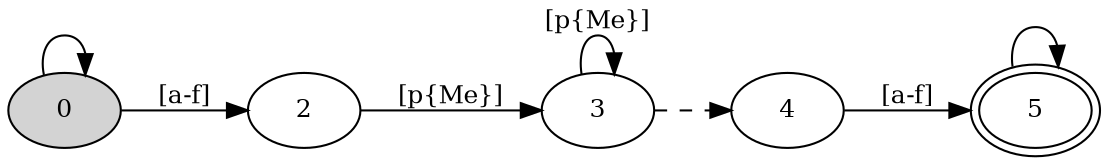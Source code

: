 digraph "SFA" {
rankdir=LR;

//Initial state
node [style = filled, shape = ellipse, peripheries = 1, fillcolor = "#d3d3d3ff", fontsize = 12]
0

//Final states
node [style = filled, shape = ellipse, peripheries = 2, fillcolor = white, fontsize = 12]
5

//Other states
node [style = filled, shape = ellipse, peripheries = 1, fillcolor = white, fontsize = 12]
4
2
3

//Transitions
0 -> 0 [label = "", fontsize = 12 ];
0 -> 2 [label = "[a-f]", fontsize = 12 ];
4 -> 5 [label = "[a-f]", fontsize = 12 ];
2 -> 3 [label = "[\p{Me}]", fontsize = 12 ];
3 -> 3 [label = "[\p{Me}]", fontsize = 12 ];
3 -> 4 [label = "", style = dashed, fontsize = 12 ];
5 -> 5 [label = "", fontsize = 12 ];
}
